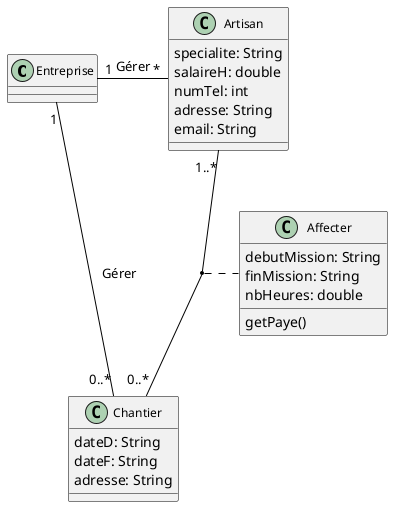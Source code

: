 @startuml dc

skinparam roundcorner 3

skinparam class {
    BorderColor Black
    ArrowColor Black
    FontColor Black
    FontSize 12
    FontName Arial
}

class Entreprise {

}


class Artisan {
    specialite: String
    salaireH: double
    numTel: int
    adresse: String
    email: String
}

class Chantier {
    dateD: String
    dateF: String
    adresse: String
}

class Affecter {
    debutMission: String
    finMission: String
    nbHeures: double
    {method}getPaye()
    
}

Entreprise "1" - "*" Artisan : Gérer
Entreprise "1" - "0..*" Chantier : Gérer
Artisan "1..*" -- "0..*" Chantier

(Artisan, Chantier) . Affecter

@enduml